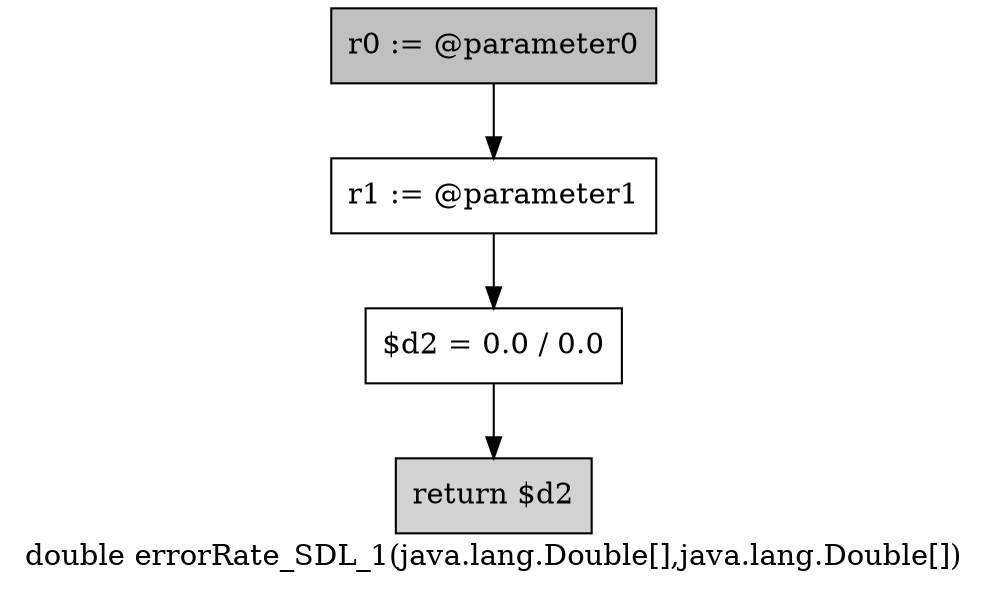 digraph "double errorRate_SDL_1(java.lang.Double[],java.lang.Double[])" {
    label="double errorRate_SDL_1(java.lang.Double[],java.lang.Double[])";
    node [shape=box];
    "0" [style=filled,fillcolor=gray,label="r0 := @parameter0",];
    "1" [label="r1 := @parameter1",];
    "0"->"1";
    "2" [label="$d2 = 0.0 / 0.0",];
    "1"->"2";
    "3" [style=filled,fillcolor=lightgray,label="return $d2",];
    "2"->"3";
}
